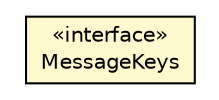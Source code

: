 #!/usr/local/bin/dot
#
# Class diagram 
# Generated by UMLGraph version R5_6-24-gf6e263 (http://www.umlgraph.org/)
#

digraph G {
	edge [fontname="Helvetica",fontsize=10,labelfontname="Helvetica",labelfontsize=10];
	node [fontname="Helvetica",fontsize=10,shape=plaintext];
	nodesep=0.25;
	ranksep=0.5;
	// org.universAAL.ui.gui.swing.bluesteelLAF.support.MessageKeys
	c5712411 [label=<<table title="org.universAAL.ui.gui.swing.bluesteelLAF.support.MessageKeys" border="0" cellborder="1" cellspacing="0" cellpadding="2" port="p" bgcolor="lemonChiffon" href="./MessageKeys.html">
		<tr><td><table border="0" cellspacing="0" cellpadding="1">
<tr><td align="center" balign="center"> &#171;interface&#187; </td></tr>
<tr><td align="center" balign="center"> MessageKeys </td></tr>
		</table></td></tr>
		</table>>, URL="./MessageKeys.html", fontname="Helvetica", fontcolor="black", fontsize=10.0];
}

